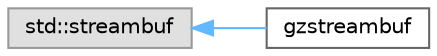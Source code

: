 digraph "Graphical Class Hierarchy"
{
 // LATEX_PDF_SIZE
  bgcolor="transparent";
  edge [fontname=Helvetica,fontsize=10,labelfontname=Helvetica,labelfontsize=10];
  node [fontname=Helvetica,fontsize=10,shape=box,height=0.2,width=0.4];
  rankdir="LR";
  Node0 [id="Node000000",label="std::streambuf",height=0.2,width=0.4,color="grey60", fillcolor="#E0E0E0", style="filled",tooltip=" "];
  Node0 -> Node1 [id="edge13_Node000000_Node000001",dir="back",color="steelblue1",style="solid",tooltip=" "];
  Node1 [id="Node000001",label="gzstreambuf",height=0.2,width=0.4,color="grey40", fillcolor="white", style="filled",URL="$classgzstreambuf.html",tooltip=" "];
}

